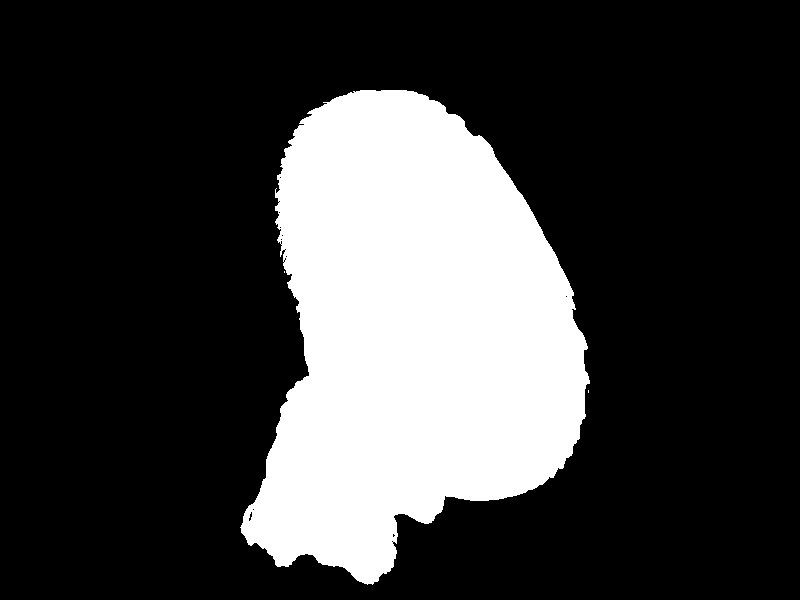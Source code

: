 #include "colors.inc"

julia_fractal {
        <-0.083,0.0,-0.83,-0.025>
        quaternion
        sqr
        max_iteration 8
        precision 15
        slice <0,0,0,1>, clock

        pigment{
                color White
        }
        finish{
                diffuse .6
                reflection 1
        }                        
}

light_source{
        <1,1,1>
        color White
}       
        
camera{
        location <1.75,1.75,1.75>
        look_at <0,0,0>
}        
